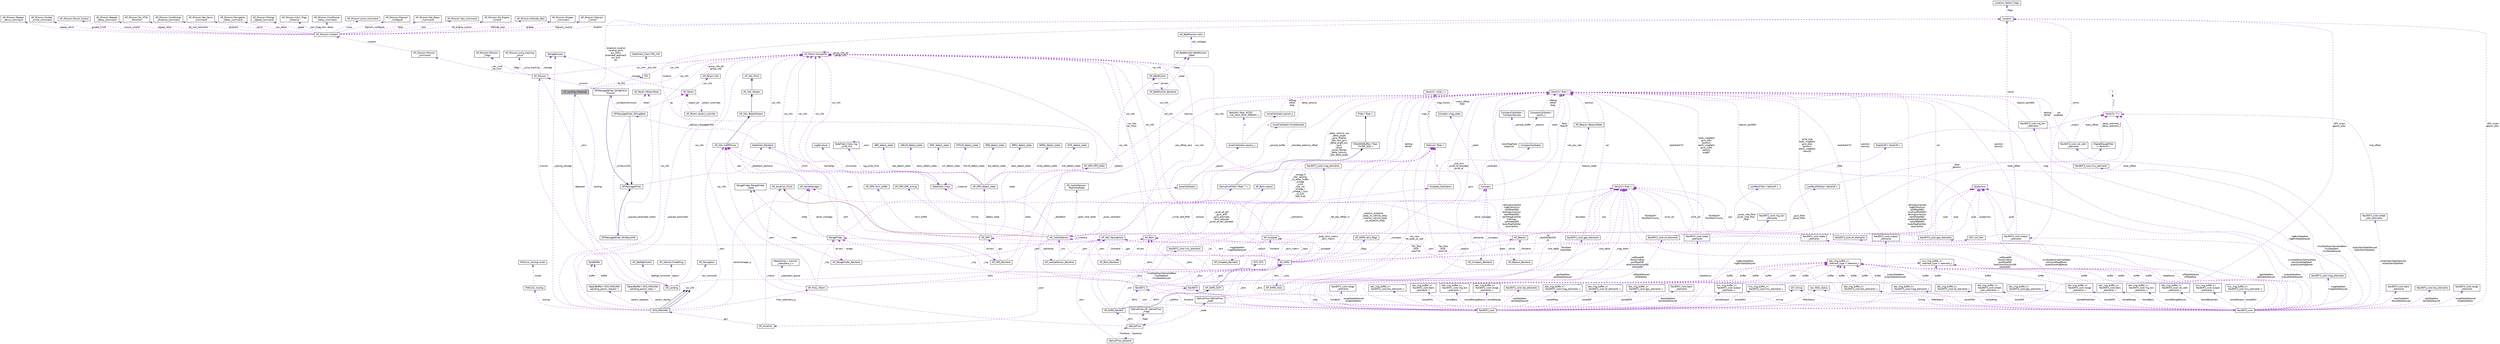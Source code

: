 digraph "AP_Landing_Deepstall"
{
 // INTERACTIVE_SVG=YES
  edge [fontname="Helvetica",fontsize="10",labelfontname="Helvetica",labelfontsize="10"];
  node [fontname="Helvetica",fontsize="10",shape=record];
  Node1 [label="AP_Landing_Deepstall",height=0.2,width=0.4,color="black", fillcolor="grey75", style="filled", fontcolor="black"];
  Node2 -> Node1 [dir="back",color="darkorchid3",fontsize="10",style="dashed",label=" ds_PID" ,fontname="Helvetica"];
  Node2 [label="PID",height=0.2,width=0.4,color="black", fillcolor="white", style="filled",URL="$classPID.html",tooltip="Object managing one PID control. "];
  Node3 -> Node2 [dir="back",color="darkorchid3",fontsize="10",style="dashed",label=" var_info" ,fontname="Helvetica"];
  Node3 [label="AP_Param::GroupInfo",height=0.2,width=0.4,color="black", fillcolor="white", style="filled",URL="$structAP__Param_1_1GroupInfo.html"];
  Node3 -> Node3 [dir="back",color="darkorchid3",fontsize="10",style="dashed",label=" group_info_ptr\ngroup_info" ,fontname="Helvetica"];
  Node4 -> Node2 [dir="back",color="darkorchid3",fontsize="10",style="dashed",label=" _pid_info" ,fontname="Helvetica"];
  Node4 [label="DataFlash_Class::PID_Info",height=0.2,width=0.4,color="black", fillcolor="white", style="filled",URL="$structDataFlash__Class_1_1PID__Info.html"];
  Node3 -> Node1 [dir="back",color="darkorchid3",fontsize="10",style="dashed",label=" var_info" ,fontname="Helvetica"];
  Node5 -> Node1 [dir="back",color="darkorchid3",fontsize="10",style="dashed",label=" breakout_location\nlanding_point\narc_entry\nextended_approach\narc_exit\narc" ,fontname="Helvetica"];
  Node5 [label="Location",height=0.2,width=0.4,color="black", fillcolor="white", style="filled",URL="$structLocation.html"];
  Node6 -> Node5 [dir="back",color="darkorchid3",fontsize="10",style="dashed",label=" flags" ,fontname="Helvetica"];
  Node6 [label="Location_Option_Flags",height=0.2,width=0.4,color="black", fillcolor="white", style="filled",URL="$structLocation__Option__Flags.html"];
  Node7 -> Node1 [dir="back",color="darkorchid3",fontsize="10",style="dashed",label=" landing" ,fontname="Helvetica"];
  Node7 [label="AP_Landing",height=0.2,width=0.4,color="black", fillcolor="white", style="filled",URL="$classAP__Landing.html",tooltip="Class managing ArduPlane landing methods. "];
  Node8 -> Node7 [dir="back",color="darkorchid3",fontsize="10",style="dashed",label=" nav_controller" ,fontname="Helvetica"];
  Node8 [label="AP_Navigation",height=0.2,width=0.4,color="black", fillcolor="white", style="filled",URL="$classAP__Navigation.html"];
  Node1 -> Node7 [dir="back",color="darkorchid3",fontsize="10",style="dashed",label=" deepstall" ,fontname="Helvetica"];
  Node3 -> Node7 [dir="back",color="darkorchid3",fontsize="10",style="dashed",label=" var_info" ,fontname="Helvetica"];
  Node9 -> Node7 [dir="back",color="darkorchid3",fontsize="10",style="dashed",label=" mission" ,fontname="Helvetica"];
  Node9 [label="AP_Mission",height=0.2,width=0.4,color="black", fillcolor="white", style="filled",URL="$classAP__Mission.html",tooltip="Object managing Mission. "];
  Node10 -> Node9 [dir="back",color="darkorchid3",fontsize="10",style="dashed",label=" _storage" ,fontname="Helvetica"];
  Node10 [label="StorageAccess",height=0.2,width=0.4,color="black", fillcolor="white", style="filled",URL="$classStorageAccess.html"];
  Node11 -> Node9 [dir="back",color="darkorchid3",fontsize="10",style="dashed",label=" _nav_cmd\n_do_cmd" ,fontname="Helvetica"];
  Node11 [label="AP_Mission::Mission\l_Command",height=0.2,width=0.4,color="black", fillcolor="white", style="filled",URL="$structAP__Mission_1_1Mission__Command.html"];
  Node12 -> Node11 [dir="back",color="darkorchid3",fontsize="10",style="dashed",label=" content" ,fontname="Helvetica"];
  Node12 [label="AP_Mission::Content",height=0.2,width=0.4,color="black", fillcolor="white", style="filled",URL="$unionAP__Mission_1_1Content.html"];
  Node13 -> Node12 [dir="back",color="darkorchid3",fontsize="10",style="dashed",label=" guided_limits" ,fontname="Helvetica"];
  Node13 [label="AP_Mission::Guided\l_Limits_Command",height=0.2,width=0.4,color="black", fillcolor="white", style="filled",URL="$structAP__Mission_1_1Guided__Limits__Command.html"];
  Node14 -> Node12 [dir="back",color="darkorchid3",fontsize="10",style="dashed",label=" mount_control" ,fontname="Helvetica"];
  Node14 [label="AP_Mission::Mount_Control",height=0.2,width=0.4,color="black", fillcolor="white", style="filled",URL="$structAP__Mission_1_1Mount__Control.html"];
  Node15 -> Node12 [dir="back",color="darkorchid3",fontsize="10",style="dashed",label=" repeat_relay" ,fontname="Helvetica"];
  Node15 [label="AP_Mission::Repeat\l_Relay_Command",height=0.2,width=0.4,color="black", fillcolor="white", style="filled",URL="$structAP__Mission_1_1Repeat__Relay__Command.html"];
  Node16 -> Node12 [dir="back",color="darkorchid3",fontsize="10",style="dashed",label=" do_vtol_transition" ,fontname="Helvetica"];
  Node16 [label="AP_Mission::Do_VTOL\l_Transition",height=0.2,width=0.4,color="black", fillcolor="white", style="filled",URL="$structAP__Mission_1_1Do__VTOL__Transition.html"];
  Node17 -> Node12 [dir="back",color="darkorchid3",fontsize="10",style="dashed",label=" distance" ,fontname="Helvetica"];
  Node17 [label="AP_Mission::Conditional\l_Distance_Command",height=0.2,width=0.4,color="black", fillcolor="white", style="filled",URL="$structAP__Mission_1_1Conditional__Distance__Command.html"];
  Node18 -> Node12 [dir="back",color="darkorchid3",fontsize="10",style="dashed",label=" servo" ,fontname="Helvetica"];
  Node18 [label="AP_Mission::Set_Servo\l_Command",height=0.2,width=0.4,color="black", fillcolor="white", style="filled",URL="$structAP__Mission_1_1Set__Servo__Command.html"];
  Node19 -> Node12 [dir="back",color="darkorchid3",fontsize="10",style="dashed",label=" nav_delay" ,fontname="Helvetica"];
  Node19 [label="AP_Mission::Navigation\l_Delay_Command",height=0.2,width=0.4,color="black", fillcolor="white", style="filled",URL="$structAP__Mission_1_1Navigation__Delay__Command.html"];
  Node20 -> Node12 [dir="back",color="darkorchid3",fontsize="10",style="dashed",label=" speed" ,fontname="Helvetica"];
  Node20 [label="AP_Mission::Change\l_Speed_Command",height=0.2,width=0.4,color="black", fillcolor="white", style="filled",URL="$structAP__Mission_1_1Change__Speed__Command.html"];
  Node21 -> Node12 [dir="back",color="darkorchid3",fontsize="10",style="dashed",label=" cam_trigg_dist" ,fontname="Helvetica"];
  Node21 [label="AP_Mission::Cam_Trigg\l_Distance",height=0.2,width=0.4,color="black", fillcolor="white", style="filled",URL="$structAP__Mission_1_1Cam__Trigg__Distance.html"];
  Node22 -> Node12 [dir="back",color="darkorchid3",fontsize="10",style="dashed",label=" delay" ,fontname="Helvetica"];
  Node22 [label="AP_Mission::Conditional\l_Delay_Command",height=0.2,width=0.4,color="black", fillcolor="white", style="filled",URL="$structAP__Mission_1_1Conditional__Delay__Command.html"];
  Node23 -> Node12 [dir="back",color="darkorchid3",fontsize="10",style="dashed",label=" jump" ,fontname="Helvetica"];
  Node23 [label="AP_Mission::Jump_Command",height=0.2,width=0.4,color="black", fillcolor="white", style="filled",URL="$structAP__Mission_1_1Jump__Command.html"];
  Node5 -> Node12 [dir="back",color="darkorchid3",fontsize="10",style="dashed",label=" location" ,fontname="Helvetica"];
  Node24 -> Node12 [dir="back",color="darkorchid3",fontsize="10",style="dashed",label=" digicam_configure" ,fontname="Helvetica"];
  Node24 [label="AP_Mission::Digicam\l_Configure",height=0.2,width=0.4,color="black", fillcolor="white", style="filled",URL="$structAP__Mission_1_1Digicam__Configure.html"];
  Node25 -> Node12 [dir="back",color="darkorchid3",fontsize="10",style="dashed",label=" relay" ,fontname="Helvetica"];
  Node25 [label="AP_Mission::Set_Relay\l_Command",height=0.2,width=0.4,color="black", fillcolor="white", style="filled",URL="$structAP__Mission_1_1Set__Relay__Command.html"];
  Node26 -> Node12 [dir="back",color="darkorchid3",fontsize="10",style="dashed",label=" yaw" ,fontname="Helvetica"];
  Node26 [label="AP_Mission::Yaw_Command",height=0.2,width=0.4,color="black", fillcolor="white", style="filled",URL="$structAP__Mission_1_1Yaw__Command.html"];
  Node27 -> Node12 [dir="back",color="darkorchid3",fontsize="10",style="dashed",label=" do_engine_control" ,fontname="Helvetica"];
  Node27 [label="AP_Mission::Do_Engine\l_Control",height=0.2,width=0.4,color="black", fillcolor="white", style="filled",URL="$structAP__Mission_1_1Do__Engine__Control.html"];
  Node28 -> Node12 [dir="back",color="darkorchid3",fontsize="10",style="dashed",label=" altitude_wait" ,fontname="Helvetica"];
  Node28 [label="AP_Mission::Altitude_Wait",height=0.2,width=0.4,color="black", fillcolor="white", style="filled",URL="$structAP__Mission_1_1Altitude__Wait.html"];
  Node29 -> Node12 [dir="back",color="darkorchid3",fontsize="10",style="dashed",label=" gripper" ,fontname="Helvetica"];
  Node29 [label="AP_Mission::Gripper\l_Command",height=0.2,width=0.4,color="black", fillcolor="white", style="filled",URL="$structAP__Mission_1_1Gripper__Command.html"];
  Node30 -> Node12 [dir="back",color="darkorchid3",fontsize="10",style="dashed",label=" digicam_control" ,fontname="Helvetica"];
  Node30 [label="AP_Mission::Digicam\l_Control",height=0.2,width=0.4,color="black", fillcolor="white", style="filled",URL="$structAP__Mission_1_1Digicam__Control.html"];
  Node31 -> Node12 [dir="back",color="darkorchid3",fontsize="10",style="dashed",label=" repeat_servo" ,fontname="Helvetica"];
  Node31 [label="AP_Mission::Repeat\l_Servo_Command",height=0.2,width=0.4,color="black", fillcolor="white", style="filled",URL="$structAP__Mission_1_1Repeat__Servo__Command.html"];
  Node3 -> Node9 [dir="back",color="darkorchid3",fontsize="10",style="dashed",label=" var_info" ,fontname="Helvetica"];
  Node32 -> Node9 [dir="back",color="darkorchid3",fontsize="10",style="dashed",label=" _flags" ,fontname="Helvetica"];
  Node32 [label="AP_Mission::Mission\l_Flags",height=0.2,width=0.4,color="black", fillcolor="white", style="filled",URL="$structAP__Mission_1_1Mission__Flags.html"];
  Node33 -> Node9 [dir="back",color="darkorchid3",fontsize="10",style="dashed",label=" _ahrs" ,fontname="Helvetica"];
  Node33 [label="AP_AHRS",height=0.2,width=0.4,color="black", fillcolor="white", style="filled",URL="$classAP__AHRS.html"];
  Node34 -> Node33 [dir="back",color="darkorchid3",fontsize="10",style="dashed",label=" _rotation_autopilot\l_body_to_vehicle_body\n_rotation_vehicle_body\l_to_autopilot_body" ,fontname="Helvetica"];
  Node34 [label="Matrix3\< float \>",height=0.2,width=0.4,color="black", fillcolor="white", style="filled",URL="$classMatrix3.html"];
  Node35 -> Node34 [dir="back",color="darkorchid3",fontsize="10",style="dashed",label=" a\nb\nc" ,fontname="Helvetica"];
  Node35 [label="Vector3\< float \>",height=0.2,width=0.4,color="black", fillcolor="white", style="filled",URL="$classVector3.html"];
  Node36 -> Node33 [dir="back",color="darkorchid3",fontsize="10",style="dashed",label=" _flags" ,fontname="Helvetica"];
  Node36 [label="AP_AHRS::ahrs_flags",height=0.2,width=0.4,color="black", fillcolor="white", style="filled",URL="$structAP__AHRS_1_1ahrs__flags.html"];
  Node37 -> Node33 [dir="back",color="darkorchid3",fontsize="10",style="dashed",label=" _baro" ,fontname="Helvetica"];
  Node37 [label="AP_Baro",height=0.2,width=0.4,color="black", fillcolor="white", style="filled",URL="$classAP__Baro.html"];
  Node38 -> Node37 [dir="back",color="darkorchid3",fontsize="10",style="dashed",label=" sensors" ,fontname="Helvetica"];
  Node38 [label="AP_Baro::sensor",height=0.2,width=0.4,color="black", fillcolor="white", style="filled",URL="$structAP__Baro_1_1sensor.html"];
  Node39 -> Node37 [dir="back",color="darkorchid3",fontsize="10",style="dashed",label=" _climb_rate_filter" ,fontname="Helvetica"];
  Node39 [label="DerivativeFilter\< float, 7 \>",height=0.2,width=0.4,color="black", fillcolor="white", style="filled",URL="$classDerivativeFilter.html"];
  Node40 -> Node39 [dir="back",color="midnightblue",fontsize="10",style="solid",fontname="Helvetica"];
  Node40 [label="FilterWithBuffer\< float,\l FILTER_SIZE \>",height=0.2,width=0.4,color="black", fillcolor="white", style="filled",URL="$classFilterWithBuffer.html"];
  Node41 -> Node40 [dir="back",color="midnightblue",fontsize="10",style="solid",fontname="Helvetica"];
  Node41 [label="Filter\< float \>",height=0.2,width=0.4,color="black", fillcolor="white", style="filled",URL="$classFilter.html"];
  Node3 -> Node37 [dir="back",color="darkorchid3",fontsize="10",style="dashed",label=" var_info" ,fontname="Helvetica"];
  Node42 -> Node37 [dir="back",color="darkorchid3",fontsize="10",style="dashed",label=" drivers" ,fontname="Helvetica"];
  Node42 [label="AP_Baro_Backend",height=0.2,width=0.4,color="black", fillcolor="white", style="filled",URL="$classAP__Baro__Backend.html"];
  Node37 -> Node42 [dir="back",color="darkorchid3",fontsize="10",style="dashed",label=" _frontend" ,fontname="Helvetica"];
  Node43 -> Node42 [dir="back",color="darkorchid3",fontsize="10",style="dashed",label=" _sem" ,fontname="Helvetica"];
  Node43 [label="AP_HAL::Semaphore",height=0.2,width=0.4,color="black", fillcolor="white", style="filled",URL="$classAP__HAL_1_1Semaphore.html"];
  Node44 -> Node33 [dir="back",color="darkorchid3",fontsize="10",style="dashed",label=" _optflow" ,fontname="Helvetica"];
  Node44 [label="OpticalFlow",height=0.2,width=0.4,color="black", fillcolor="white", style="filled",URL="$classOpticalFlow.html"];
  Node45 -> Node44 [dir="back",color="darkorchid3",fontsize="10",style="dashed",label=" _ahrs" ,fontname="Helvetica"];
  Node45 [label="AP_AHRS_NavEKF",height=0.2,width=0.4,color="black", fillcolor="white", style="filled",URL="$classAP__AHRS__NavEKF.html"];
  Node46 -> Node45 [dir="back",color="midnightblue",fontsize="10",style="solid",fontname="Helvetica"];
  Node46 [label="AP_AHRS_DCM",height=0.2,width=0.4,color="black", fillcolor="white", style="filled",URL="$classAP__AHRS__DCM.html"];
  Node33 -> Node46 [dir="back",color="midnightblue",fontsize="10",style="solid",fontname="Helvetica"];
  Node34 -> Node46 [dir="back",color="darkorchid3",fontsize="10",style="dashed",label=" _body_dcm_matrix\n_dcm_matrix" ,fontname="Helvetica"];
  Node35 -> Node46 [dir="back",color="darkorchid3",fontsize="10",style="dashed",label=" _omega_P\n_last_velocity\n_ra_delay_buffer\n_omega\n_wind\n_last_vel\n_omega_I\n_omega_I_sum\n_ra_sum\n_last_fuse\n..." ,fontname="Helvetica"];
  Node47 -> Node46 [dir="back",color="darkorchid3",fontsize="10",style="dashed",label=" _mag_earth" ,fontname="Helvetica"];
  Node47 [label="Vector2\< float \>",height=0.2,width=0.4,color="black", fillcolor="white", style="filled",URL="$structVector2.html"];
  Node34 -> Node45 [dir="back",color="darkorchid3",fontsize="10",style="dashed",label=" _dcm_matrix" ,fontname="Helvetica"];
  Node48 -> Node45 [dir="back",color="darkorchid3",fontsize="10",style="dashed",label=" EKF2" ,fontname="Helvetica"];
  Node48 [label="NavEKF2",height=0.2,width=0.4,color="black", fillcolor="white", style="filled",URL="$classNavEKF2.html"];
  Node37 -> Node48 [dir="back",color="darkorchid3",fontsize="10",style="dashed",label=" _baro" ,fontname="Helvetica"];
  Node3 -> Node48 [dir="back",color="darkorchid3",fontsize="10",style="dashed",label=" var_info" ,fontname="Helvetica"];
  Node47 -> Node48 [dir="back",color="darkorchid3",fontsize="10",style="dashed",label=" core_delta" ,fontname="Helvetica"];
  Node49 -> Node48 [dir="back",color="darkorchid3",fontsize="10",style="dashed",label=" _rng" ,fontname="Helvetica"];
  Node49 [label="RangeFinder",height=0.2,width=0.4,color="black", fillcolor="white", style="filled",URL="$classRangeFinder.html"];
  Node50 -> Node49 [dir="back",color="darkorchid3",fontsize="10",style="dashed",label=" serial_manager" ,fontname="Helvetica"];
  Node50 [label="AP_SerialManager",height=0.2,width=0.4,color="black", fillcolor="white", style="filled",URL="$classAP__SerialManager.html"];
  Node51 -> Node50 [dir="back",color="darkorchid3",fontsize="10",style="dashed",label=" uart" ,fontname="Helvetica"];
  Node51 [label="AP_HAL::UARTDriver",height=0.2,width=0.4,color="black", fillcolor="white", style="filled",URL="$classAP__HAL_1_1UARTDriver.html"];
  Node52 -> Node51 [dir="back",color="midnightblue",fontsize="10",style="solid",fontname="Helvetica"];
  Node52 [label="AP_HAL::BetterStream",height=0.2,width=0.4,color="black", fillcolor="white", style="filled",URL="$classAP__HAL_1_1BetterStream.html"];
  Node53 -> Node52 [dir="back",color="midnightblue",fontsize="10",style="solid",fontname="Helvetica"];
  Node53 [label="AP_HAL::Stream",height=0.2,width=0.4,color="black", fillcolor="white", style="filled",URL="$classAP__HAL_1_1Stream.html"];
  Node54 -> Node53 [dir="back",color="midnightblue",fontsize="10",style="solid",fontname="Helvetica"];
  Node54 [label="AP_HAL::Print",height=0.2,width=0.4,color="black", fillcolor="white", style="filled",URL="$classAP__HAL_1_1Print.html"];
  Node3 -> Node50 [dir="back",color="darkorchid3",fontsize="10",style="dashed",label=" var_info" ,fontname="Helvetica"];
  Node55 -> Node49 [dir="back",color="darkorchid3",fontsize="10",style="dashed",label=" state" ,fontname="Helvetica"];
  Node55 [label="RangeFinder::RangeFinder\l_State",height=0.2,width=0.4,color="black", fillcolor="white", style="filled",URL="$structRangeFinder_1_1RangeFinder__State.html"];
  Node3 -> Node49 [dir="back",color="darkorchid3",fontsize="10",style="dashed",label=" var_info" ,fontname="Helvetica"];
  Node35 -> Node49 [dir="back",color="darkorchid3",fontsize="10",style="dashed",label=" pos_offset_zero" ,fontname="Helvetica"];
  Node56 -> Node49 [dir="back",color="darkorchid3",fontsize="10",style="dashed",label=" drivers" ,fontname="Helvetica"];
  Node56 [label="AP_RangeFinder_Backend",height=0.2,width=0.4,color="black", fillcolor="white", style="filled",URL="$classAP__RangeFinder__Backend.html"];
  Node55 -> Node56 [dir="back",color="darkorchid3",fontsize="10",style="dashed",label=" state" ,fontname="Helvetica"];
  Node43 -> Node56 [dir="back",color="darkorchid3",fontsize="10",style="dashed",label=" _sem" ,fontname="Helvetica"];
  Node49 -> Node56 [dir="back",color="darkorchid3",fontsize="10",style="dashed",label=" ranger" ,fontname="Helvetica"];
  Node33 -> Node48 [dir="back",color="darkorchid3",fontsize="10",style="dashed",label=" _ahrs" ,fontname="Helvetica"];
  Node57 -> Node48 [dir="back",color="darkorchid3",fontsize="10",style="dashed",label=" core" ,fontname="Helvetica"];
  Node57 [label="NavEKF2_core",height=0.2,width=0.4,color="black", fillcolor="white", style="filled",URL="$classNavEKF2__core.html"];
  Node58 -> Node57 [dir="back",color="darkorchid3",fontsize="10",style="dashed",label=" magDataNew\nmagDataDelayed" ,fontname="Helvetica"];
  Node58 [label="NavEKF2_core::mag_elements",height=0.2,width=0.4,color="black", fillcolor="white", style="filled",URL="$structNavEKF2__core_1_1mag__elements.html"];
  Node35 -> Node58 [dir="back",color="darkorchid3",fontsize="10",style="dashed",label=" mag" ,fontname="Helvetica"];
  Node34 -> Node57 [dir="back",color="darkorchid3",fontsize="10",style="dashed",label=" Tbn_flow\nDCM\nprevTnb" ,fontname="Helvetica"];
  Node48 -> Node57 [dir="back",color="darkorchid3",fontsize="10",style="dashed",label=" frontend" ,fontname="Helvetica"];
  Node59 -> Node57 [dir="back",color="darkorchid3",fontsize="10",style="dashed",label=" baroDataNew\nbaroDataDelayed" ,fontname="Helvetica"];
  Node59 [label="NavEKF2_core::baro\l_elements",height=0.2,width=0.4,color="black", fillcolor="white", style="filled",URL="$structNavEKF2__core_1_1baro__elements.html"];
  Node60 -> Node57 [dir="back",color="darkorchid3",fontsize="10",style="dashed",label=" storedIMU" ,fontname="Helvetica"];
  Node60 [label="imu_ring_buffer_t\<\l NavEKF2_core::imu_elements \>",height=0.2,width=0.4,color="black", fillcolor="white", style="filled",URL="$classimu__ring__buffer__t.html"];
  Node61 -> Node60 [dir="back",color="darkorchid3",fontsize="10",style="dashed",label=" buffer" ,fontname="Helvetica"];
  Node61 [label="imu_ring_buffer_t\<\l element_type \>::element_t",height=0.2,width=0.4,color="black", fillcolor="white", style="filled",URL="$structimu__ring__buffer__t_1_1element__t.html"];
  Node62 -> Node57 [dir="back",color="darkorchid3",fontsize="10",style="dashed",label=" rngBcnDataNew\nrngBcnDataDelayed" ,fontname="Helvetica"];
  Node62 [label="NavEKF2_core::rng_bcn\l_elements",height=0.2,width=0.4,color="black", fillcolor="white", style="filled",URL="$structNavEKF2__core_1_1rng__bcn__elements.html"];
  Node35 -> Node62 [dir="back",color="darkorchid3",fontsize="10",style="dashed",label=" beacon_posNED" ,fontname="Helvetica"];
  Node63 -> Node57 [dir="back",color="darkorchid3",fontsize="10",style="dashed",label=" ofDataDelayed\nofDataNew" ,fontname="Helvetica"];
  Node63 [label="NavEKF2_core::of_elements",height=0.2,width=0.4,color="black", fillcolor="white", style="filled",URL="$structNavEKF2__core_1_1of__elements.html"];
  Node35 -> Node63 [dir="back",color="darkorchid3",fontsize="10",style="dashed",label=" bodyRadXYZ" ,fontname="Helvetica"];
  Node64 -> Node63 [dir="back",color="darkorchid3",fontsize="10",style="dashed",label=" body_offset" ,fontname="Helvetica"];
  Node64 [label="Vector3\< T \>",height=0.2,width=0.4,color="black", fillcolor="white", style="filled",URL="$classVector3.html"];
  Node65 -> Node64 [dir="back",color="darkorchid3",fontsize="10",style="dashed",label=" x\ny\nz" ,fontname="Helvetica"];
  Node65 [label="T",height=0.2,width=0.4,color="grey75", fillcolor="white", style="filled"];
  Node47 -> Node63 [dir="back",color="darkorchid3",fontsize="10",style="dashed",label=" flowRadXY\nflowRadXYcomp" ,fontname="Helvetica"];
  Node66 -> Node57 [dir="back",color="darkorchid3",fontsize="10",style="dashed",label=" storedGPS" ,fontname="Helvetica"];
  Node66 [label="obs_ring_buffer_t\<\l NavEKF2_core::gps_elements \>",height=0.2,width=0.4,color="black", fillcolor="white", style="filled",URL="$classobs__ring__buffer__t.html"];
  Node67 -> Node66 [dir="back",color="darkorchid3",fontsize="10",style="dashed",label=" buffer" ,fontname="Helvetica"];
  Node67 [label="obs_ring_buffer_t\<\l element_type \>::element_t",height=0.2,width=0.4,color="black", fillcolor="white", style="filled",URL="$structobs__ring__buffer__t_1_1element__t.html"];
  Node68 -> Node57 [dir="back",color="darkorchid3",fontsize="10",style="dashed",label=" timing" ,fontname="Helvetica"];
  Node68 [label="ekf_timing",height=0.2,width=0.4,color="black", fillcolor="white", style="filled",URL="$structekf__timing.html"];
  Node69 -> Node57 [dir="back",color="darkorchid3",fontsize="10",style="dashed",label=" tasDataNew\ntasDataDelayed" ,fontname="Helvetica"];
  Node69 [label="NavEKF2_core::tas_elements",height=0.2,width=0.4,color="black", fillcolor="white", style="filled",URL="$structNavEKF2__core_1_1tas__elements.html"];
  Node70 -> Node57 [dir="back",color="darkorchid3",fontsize="10",style="dashed",label=" imuQuatDownSampleNew\nprevQuatMagReset\nquatAtLastMagReset" ,fontname="Helvetica"];
  Node70 [label="Quaternion",height=0.2,width=0.4,color="black", fillcolor="white", style="filled",URL="$classQuaternion.html"];
  Node71 -> Node57 [dir="back",color="darkorchid3",fontsize="10",style="dashed",label=" stateStruct" ,fontname="Helvetica"];
  Node71 [label="NavEKF2_core::state\l_elements",height=0.2,width=0.4,color="black", fillcolor="white", style="filled",URL="$structNavEKF2__core_1_1state__elements.html"];
  Node70 -> Node71 [dir="back",color="darkorchid3",fontsize="10",style="dashed",label=" quat" ,fontname="Helvetica"];
  Node35 -> Node71 [dir="back",color="darkorchid3",fontsize="10",style="dashed",label=" body_magfield\ngyro_bias\nposition\nearth_magfield\ngyro_scale\nvelocity\nangErr" ,fontname="Helvetica"];
  Node47 -> Node71 [dir="back",color="darkorchid3",fontsize="10",style="dashed",label=" wind_vel" ,fontname="Helvetica"];
  Node72 -> Node57 [dir="back",color="darkorchid3",fontsize="10",style="dashed",label=" storedOF" ,fontname="Helvetica"];
  Node72 [label="obs_ring_buffer_t\<\l NavEKF2_core::of_elements \>",height=0.2,width=0.4,color="black", fillcolor="white", style="filled",URL="$classobs__ring__buffer__t.html"];
  Node67 -> Node72 [dir="back",color="darkorchid3",fontsize="10",style="dashed",label=" buffer" ,fontname="Helvetica"];
  Node73 -> Node57 [dir="back",color="darkorchid3",fontsize="10",style="dashed",label=" imuDataDownSampledNew\nimuDataNew\nimuDataDelayed" ,fontname="Helvetica"];
  Node73 [label="NavEKF2_core::imu_elements",height=0.2,width=0.4,color="black", fillcolor="white", style="filled",URL="$structNavEKF2__core_1_1imu__elements.html"];
  Node35 -> Node73 [dir="back",color="darkorchid3",fontsize="10",style="dashed",label=" delAng\ndelVel" ,fontname="Helvetica"];
  Node35 -> Node57 [dir="back",color="darkorchid3",fontsize="10",style="dashed",label=" delAngCorrected\nrngBcnPosSum\nvelOffsetNED\ndelAngCorrection\nearthRateNED\nearthMagFieldVar\ntiltErrVec\nvelDotNEDfilt\nbodyMagFieldVar\nreceiverPos\n..." ,fontname="Helvetica"];
  Node74 -> Node57 [dir="back",color="darkorchid3",fontsize="10",style="dashed",label=" filterStatus" ,fontname="Helvetica"];
  Node74 [label="nav_filter_status",height=0.2,width=0.4,color="black", fillcolor="white", style="filled",URL="$unionnav__filter__status.html"];
  Node75 -> Node57 [dir="back",color="darkorchid3",fontsize="10",style="dashed",label=" outputDataNew\noutputDataDelayed" ,fontname="Helvetica"];
  Node75 [label="NavEKF2_core::output\l_elements",height=0.2,width=0.4,color="black", fillcolor="white", style="filled",URL="$structNavEKF2__core_1_1output__elements.html"];
  Node70 -> Node75 [dir="back",color="darkorchid3",fontsize="10",style="dashed",label=" quat" ,fontname="Helvetica"];
  Node35 -> Node75 [dir="back",color="darkorchid3",fontsize="10",style="dashed",label=" position\nvelocity" ,fontname="Helvetica"];
  Node76 -> Node57 [dir="back",color="darkorchid3",fontsize="10",style="dashed",label=" gpsDataNew\ngpsDataDelayed" ,fontname="Helvetica"];
  Node76 [label="NavEKF2_core::gps_elements",height=0.2,width=0.4,color="black", fillcolor="white", style="filled",URL="$structNavEKF2__core_1_1gps__elements.html"];
  Node35 -> Node76 [dir="back",color="darkorchid3",fontsize="10",style="dashed",label=" vel" ,fontname="Helvetica"];
  Node47 -> Node76 [dir="back",color="darkorchid3",fontsize="10",style="dashed",label=" pos" ,fontname="Helvetica"];
  Node47 -> Node57 [dir="back",color="darkorchid3",fontsize="10",style="dashed",label=" velResetNE\nflowGyroBias\nposResetNE\nlastKnownPositionNE\nheldVelNE" ,fontname="Helvetica"];
  Node77 -> Node57 [dir="back",color="darkorchid3",fontsize="10",style="dashed",label=" storedBaro" ,fontname="Helvetica"];
  Node77 [label="obs_ring_buffer_t\<\l NavEKF2_core::baro\l_elements \>",height=0.2,width=0.4,color="black", fillcolor="white", style="filled",URL="$classobs__ring__buffer__t.html"];
  Node67 -> Node77 [dir="back",color="darkorchid3",fontsize="10",style="dashed",label=" buffer" ,fontname="Helvetica"];
  Node78 -> Node57 [dir="back",color="darkorchid3",fontsize="10",style="dashed",label=" storedRangeBeacon" ,fontname="Helvetica"];
  Node78 [label="obs_ring_buffer_t\<\l NavEKF2_core::rng_bcn\l_elements \>",height=0.2,width=0.4,color="black", fillcolor="white", style="filled",URL="$classobs__ring__buffer__t.html"];
  Node67 -> Node78 [dir="back",color="darkorchid3",fontsize="10",style="dashed",label=" buffer" ,fontname="Helvetica"];
  Node79 -> Node57 [dir="back",color="darkorchid3",fontsize="10",style="dashed",label=" storedRange" ,fontname="Helvetica"];
  Node79 [label="obs_ring_buffer_t\<\l NavEKF2_core::range\l_elements \>",height=0.2,width=0.4,color="black", fillcolor="white", style="filled",URL="$classobs__ring__buffer__t.html"];
  Node67 -> Node79 [dir="back",color="darkorchid3",fontsize="10",style="dashed",label=" buffer" ,fontname="Helvetica"];
  Node80 -> Node57 [dir="back",color="darkorchid3",fontsize="10",style="dashed",label=" storedTAS" ,fontname="Helvetica"];
  Node80 [label="obs_ring_buffer_t\<\l NavEKF2_core::tas_elements \>",height=0.2,width=0.4,color="black", fillcolor="white", style="filled",URL="$classobs__ring__buffer__t.html"];
  Node67 -> Node80 [dir="back",color="darkorchid3",fontsize="10",style="dashed",label=" buffer" ,fontname="Helvetica"];
  Node33 -> Node57 [dir="back",color="darkorchid3",fontsize="10",style="dashed",label=" _ahrs" ,fontname="Helvetica"];
  Node81 -> Node57 [dir="back",color="darkorchid3",fontsize="10",style="dashed",label=" storedMag" ,fontname="Helvetica"];
  Node81 [label="obs_ring_buffer_t\<\l NavEKF2_core::mag_elements \>",height=0.2,width=0.4,color="black", fillcolor="white", style="filled",URL="$classobs__ring__buffer__t.html"];
  Node67 -> Node81 [dir="back",color="darkorchid3",fontsize="10",style="dashed",label=" buffer" ,fontname="Helvetica"];
  Node82 -> Node57 [dir="back",color="darkorchid3",fontsize="10",style="dashed",label=" rangeDataDelayed\nrangeDataNew" ,fontname="Helvetica"];
  Node82 [label="NavEKF2_core::range\l_elements",height=0.2,width=0.4,color="black", fillcolor="white", style="filled",URL="$structNavEKF2__core_1_1range__elements.html"];
  Node5 -> Node57 [dir="back",color="darkorchid3",fontsize="10",style="dashed",label=" EKF_origin\ngpsloc_prev" ,fontname="Helvetica"];
  Node83 -> Node57 [dir="back",color="darkorchid3",fontsize="10",style="dashed",label=" storedOutput" ,fontname="Helvetica"];
  Node83 [label="imu_ring_buffer_t\<\l NavEKF2_core::output\l_elements \>",height=0.2,width=0.4,color="black", fillcolor="white", style="filled",URL="$classimu__ring__buffer__t.html"];
  Node61 -> Node83 [dir="back",color="darkorchid3",fontsize="10",style="dashed",label=" buffer" ,fontname="Helvetica"];
  Node84 -> Node45 [dir="back",color="darkorchid3",fontsize="10",style="dashed",label=" EKF3" ,fontname="Helvetica"];
  Node84 [label="NavEKF3",height=0.2,width=0.4,color="black", fillcolor="white", style="filled",URL="$classNavEKF3.html"];
  Node85 -> Node84 [dir="back",color="darkorchid3",fontsize="10",style="dashed",label=" core" ,fontname="Helvetica"];
  Node85 [label="NavEKF3_core",height=0.2,width=0.4,color="black", fillcolor="white", style="filled",URL="$classNavEKF3__core.html"];
  Node86 -> Node85 [dir="back",color="darkorchid3",fontsize="10",style="dashed",label=" storedMag" ,fontname="Helvetica"];
  Node86 [label="obs_ring_buffer_t\<\l NavEKF3_core::mag_elements \>",height=0.2,width=0.4,color="black", fillcolor="white", style="filled",URL="$classobs__ring__buffer__t.html"];
  Node67 -> Node86 [dir="back",color="darkorchid3",fontsize="10",style="dashed",label=" buffer" ,fontname="Helvetica"];
  Node87 -> Node85 [dir="back",color="darkorchid3",fontsize="10",style="dashed",label=" outputDataNew\noutputDataDelayed" ,fontname="Helvetica"];
  Node87 [label="NavEKF3_core::output\l_elements",height=0.2,width=0.4,color="black", fillcolor="white", style="filled",URL="$structNavEKF3__core_1_1output__elements.html"];
  Node70 -> Node87 [dir="back",color="darkorchid3",fontsize="10",style="dashed",label=" quat" ,fontname="Helvetica"];
  Node35 -> Node87 [dir="back",color="darkorchid3",fontsize="10",style="dashed",label=" position\nvelocity" ,fontname="Helvetica"];
  Node88 -> Node85 [dir="back",color="darkorchid3",fontsize="10",style="dashed",label=" gpsDataNew\ngpsDataDelayed" ,fontname="Helvetica"];
  Node88 [label="NavEKF3_core::gps_elements",height=0.2,width=0.4,color="black", fillcolor="white", style="filled",URL="$structNavEKF3__core_1_1gps__elements.html"];
  Node35 -> Node88 [dir="back",color="darkorchid3",fontsize="10",style="dashed",label=" vel" ,fontname="Helvetica"];
  Node47 -> Node88 [dir="back",color="darkorchid3",fontsize="10",style="dashed",label=" pos" ,fontname="Helvetica"];
  Node34 -> Node85 [dir="back",color="darkorchid3",fontsize="10",style="dashed",label=" Tbn_flow\nDCM\nprevTnb" ,fontname="Helvetica"];
  Node84 -> Node85 [dir="back",color="darkorchid3",fontsize="10",style="dashed",label=" frontend" ,fontname="Helvetica"];
  Node89 -> Node85 [dir="back",color="darkorchid3",fontsize="10",style="dashed",label=" storedOF" ,fontname="Helvetica"];
  Node89 [label="obs_ring_buffer_t\<\l NavEKF3_core::of_elements \>",height=0.2,width=0.4,color="black", fillcolor="white", style="filled",URL="$classobs__ring__buffer__t.html"];
  Node67 -> Node89 [dir="back",color="darkorchid3",fontsize="10",style="dashed",label=" buffer" ,fontname="Helvetica"];
  Node68 -> Node85 [dir="back",color="darkorchid3",fontsize="10",style="dashed",label=" timing" ,fontname="Helvetica"];
  Node90 -> Node85 [dir="back",color="darkorchid3",fontsize="10",style="dashed",label=" wheelOdmDataDelayed\nwheelOdmDataNew" ,fontname="Helvetica"];
  Node90 [label="NavEKF3_core::wheel\l_odm_elements",height=0.2,width=0.4,color="black", fillcolor="white", style="filled",URL="$structNavEKF3__core_1_1wheel__odm__elements.html"];
  Node64 -> Node90 [dir="back",color="darkorchid3",fontsize="10",style="dashed",label=" hub_offset" ,fontname="Helvetica"];
  Node91 -> Node85 [dir="back",color="darkorchid3",fontsize="10",style="dashed",label=" bodyOdmDataDelayed\nbodyOdmDataNew" ,fontname="Helvetica"];
  Node91 [label="NavEKF3_core::vel_odm\l_elements",height=0.2,width=0.4,color="black", fillcolor="white", style="filled",URL="$structNavEKF3__core_1_1vel__odm__elements.html"];
  Node35 -> Node91 [dir="back",color="darkorchid3",fontsize="10",style="dashed",label=" vel\nangRate" ,fontname="Helvetica"];
  Node64 -> Node91 [dir="back",color="darkorchid3",fontsize="10",style="dashed",label=" body_offset" ,fontname="Helvetica"];
  Node70 -> Node85 [dir="back",color="darkorchid3",fontsize="10",style="dashed",label=" imuQuatDownSampleNew\nprevQuatMagReset\nquatAtLastMagReset" ,fontname="Helvetica"];
  Node92 -> Node85 [dir="back",color="darkorchid3",fontsize="10",style="dashed",label=" storedWheelOdm" ,fontname="Helvetica"];
  Node92 [label="obs_ring_buffer_t\<\l NavEKF3_core::wheel\l_odm_elements \>",height=0.2,width=0.4,color="black", fillcolor="white", style="filled",URL="$classobs__ring__buffer__t.html"];
  Node67 -> Node92 [dir="back",color="darkorchid3",fontsize="10",style="dashed",label=" buffer" ,fontname="Helvetica"];
  Node35 -> Node85 [dir="back",color="darkorchid3",fontsize="10",style="dashed",label=" delAngCorrected\nrngBcnPosSum\nvelOffsetNED\nbcnPosOffsetNED\ndelAngCorrection\nearthRateNED\nearthMagFieldVar\nvelDotNEDfilt\nbodyMagFieldVar\nreceiverPos\n..." ,fontname="Helvetica"];
  Node74 -> Node85 [dir="back",color="darkorchid3",fontsize="10",style="dashed",label=" filterStatus" ,fontname="Helvetica"];
  Node93 -> Node85 [dir="back",color="darkorchid3",fontsize="10",style="dashed",label=" magDataNew\nmagDataDelayed" ,fontname="Helvetica"];
  Node93 [label="NavEKF3_core::mag_elements",height=0.2,width=0.4,color="black", fillcolor="white", style="filled",URL="$structNavEKF3__core_1_1mag__elements.html"];
  Node35 -> Node93 [dir="back",color="darkorchid3",fontsize="10",style="dashed",label=" mag" ,fontname="Helvetica"];
  Node47 -> Node85 [dir="back",color="darkorchid3",fontsize="10",style="dashed",label=" velResetNE\nflowGyroBias\nposResetNE\nlastKnownPositionNE\nheldVelNE" ,fontname="Helvetica"];
  Node94 -> Node85 [dir="back",color="darkorchid3",fontsize="10",style="dashed",label=" storedGPS" ,fontname="Helvetica"];
  Node94 [label="obs_ring_buffer_t\<\l NavEKF3_core::gps_elements \>",height=0.2,width=0.4,color="black", fillcolor="white", style="filled",URL="$classobs__ring__buffer__t.html"];
  Node67 -> Node94 [dir="back",color="darkorchid3",fontsize="10",style="dashed",label=" buffer" ,fontname="Helvetica"];
  Node95 -> Node85 [dir="back",color="darkorchid3",fontsize="10",style="dashed",label=" stateStruct" ,fontname="Helvetica"];
  Node95 [label="NavEKF3_core::state\l_elements",height=0.2,width=0.4,color="black", fillcolor="white", style="filled",URL="$structNavEKF3__core_1_1state__elements.html"];
  Node70 -> Node95 [dir="back",color="darkorchid3",fontsize="10",style="dashed",label=" quat" ,fontname="Helvetica"];
  Node35 -> Node95 [dir="back",color="darkorchid3",fontsize="10",style="dashed",label=" accel_bias\nbody_magfield\ngyro_bias\nposition\nearth_magfield\nvelocity" ,fontname="Helvetica"];
  Node47 -> Node95 [dir="back",color="darkorchid3",fontsize="10",style="dashed",label=" wind_vel" ,fontname="Helvetica"];
  Node96 -> Node85 [dir="back",color="darkorchid3",fontsize="10",style="dashed",label=" storedRange" ,fontname="Helvetica"];
  Node96 [label="obs_ring_buffer_t\<\l NavEKF3_core::range\l_elements \>",height=0.2,width=0.4,color="black", fillcolor="white", style="filled",URL="$classobs__ring__buffer__t.html"];
  Node67 -> Node96 [dir="back",color="darkorchid3",fontsize="10",style="dashed",label=" buffer" ,fontname="Helvetica"];
  Node97 -> Node85 [dir="back",color="darkorchid3",fontsize="10",style="dashed",label=" rngBcnDataNew\nrngBcnDataDelayed" ,fontname="Helvetica"];
  Node97 [label="NavEKF3_core::rng_bcn\l_elements",height=0.2,width=0.4,color="black", fillcolor="white", style="filled",URL="$structNavEKF3__core_1_1rng__bcn__elements.html"];
  Node35 -> Node97 [dir="back",color="darkorchid3",fontsize="10",style="dashed",label=" beacon_posNED" ,fontname="Helvetica"];
  Node98 -> Node85 [dir="back",color="darkorchid3",fontsize="10",style="dashed",label=" baroDataNew\nbaroDataDelayed" ,fontname="Helvetica"];
  Node98 [label="NavEKF3_core::baro\l_elements",height=0.2,width=0.4,color="black", fillcolor="white", style="filled",URL="$structNavEKF3__core_1_1baro__elements.html"];
  Node33 -> Node85 [dir="back",color="darkorchid3",fontsize="10",style="dashed",label=" _ahrs" ,fontname="Helvetica"];
  Node99 -> Node85 [dir="back",color="darkorchid3",fontsize="10",style="dashed",label=" storedBaro" ,fontname="Helvetica"];
  Node99 [label="obs_ring_buffer_t\<\l NavEKF3_core::baro\l_elements \>",height=0.2,width=0.4,color="black", fillcolor="white", style="filled",URL="$classobs__ring__buffer__t.html"];
  Node67 -> Node99 [dir="back",color="darkorchid3",fontsize="10",style="dashed",label=" buffer" ,fontname="Helvetica"];
  Node5 -> Node85 [dir="back",color="darkorchid3",fontsize="10",style="dashed",label=" EKF_origin\ngpsloc_prev" ,fontname="Helvetica"];
  Node100 -> Node85 [dir="back",color="darkorchid3",fontsize="10",style="dashed",label=" tasDataNew\ntasDataDelayed" ,fontname="Helvetica"];
  Node100 [label="NavEKF3_core::tas_elements",height=0.2,width=0.4,color="black", fillcolor="white", style="filled",URL="$structNavEKF3__core_1_1tas__elements.html"];
  Node101 -> Node85 [dir="back",color="darkorchid3",fontsize="10",style="dashed",label=" storedIMU" ,fontname="Helvetica"];
  Node101 [label="imu_ring_buffer_t\<\l NavEKF3_core::imu_elements \>",height=0.2,width=0.4,color="black", fillcolor="white", style="filled",URL="$classimu__ring__buffer__t.html"];
  Node61 -> Node101 [dir="back",color="darkorchid3",fontsize="10",style="dashed",label=" buffer" ,fontname="Helvetica"];
  Node102 -> Node85 [dir="back",color="darkorchid3",fontsize="10",style="dashed",label=" storedRangeBeacon" ,fontname="Helvetica"];
  Node102 [label="obs_ring_buffer_t\<\l NavEKF3_core::rng_bcn\l_elements \>",height=0.2,width=0.4,color="black", fillcolor="white", style="filled",URL="$classobs__ring__buffer__t.html"];
  Node67 -> Node102 [dir="back",color="darkorchid3",fontsize="10",style="dashed",label=" buffer" ,fontname="Helvetica"];
  Node103 -> Node85 [dir="back",color="darkorchid3",fontsize="10",style="dashed",label=" storedBodyOdm" ,fontname="Helvetica"];
  Node103 [label="obs_ring_buffer_t\<\l NavEKF3_core::vel_odm\l_elements \>",height=0.2,width=0.4,color="black", fillcolor="white", style="filled",URL="$classobs__ring__buffer__t.html"];
  Node67 -> Node103 [dir="back",color="darkorchid3",fontsize="10",style="dashed",label=" buffer" ,fontname="Helvetica"];
  Node104 -> Node85 [dir="back",color="darkorchid3",fontsize="10",style="dashed",label=" ofDataDelayed\nofDataNew" ,fontname="Helvetica"];
  Node104 [label="NavEKF3_core::of_elements",height=0.2,width=0.4,color="black", fillcolor="white", style="filled",URL="$structNavEKF3__core_1_1of__elements.html"];
  Node35 -> Node104 [dir="back",color="darkorchid3",fontsize="10",style="dashed",label=" bodyRadXYZ" ,fontname="Helvetica"];
  Node64 -> Node104 [dir="back",color="darkorchid3",fontsize="10",style="dashed",label=" body_offset" ,fontname="Helvetica"];
  Node47 -> Node104 [dir="back",color="darkorchid3",fontsize="10",style="dashed",label=" flowRadXY\nflowRadXYcomp" ,fontname="Helvetica"];
  Node105 -> Node85 [dir="back",color="darkorchid3",fontsize="10",style="dashed",label=" rangeDataDelayed\nrangeDataNew" ,fontname="Helvetica"];
  Node105 [label="NavEKF3_core::range\l_elements",height=0.2,width=0.4,color="black", fillcolor="white", style="filled",URL="$structNavEKF3__core_1_1range__elements.html"];
  Node106 -> Node85 [dir="back",color="darkorchid3",fontsize="10",style="dashed",label=" imuDataDownSampledNew\nimuDataNew\nimuDataDelayed" ,fontname="Helvetica"];
  Node106 [label="NavEKF3_core::imu_elements",height=0.2,width=0.4,color="black", fillcolor="white", style="filled",URL="$structNavEKF3__core_1_1imu__elements.html"];
  Node35 -> Node106 [dir="back",color="darkorchid3",fontsize="10",style="dashed",label=" delAng\ndelVel" ,fontname="Helvetica"];
  Node107 -> Node85 [dir="back",color="darkorchid3",fontsize="10",style="dashed",label=" storedOutput" ,fontname="Helvetica"];
  Node107 [label="imu_ring_buffer_t\<\l NavEKF3_core::output\l_elements \>",height=0.2,width=0.4,color="black", fillcolor="white", style="filled",URL="$classimu__ring__buffer__t.html"];
  Node61 -> Node107 [dir="back",color="darkorchid3",fontsize="10",style="dashed",label=" buffer" ,fontname="Helvetica"];
  Node108 -> Node85 [dir="back",color="darkorchid3",fontsize="10",style="dashed",label=" storedTAS" ,fontname="Helvetica"];
  Node108 [label="obs_ring_buffer_t\<\l NavEKF3_core::tas_elements \>",height=0.2,width=0.4,color="black", fillcolor="white", style="filled",URL="$classobs__ring__buffer__t.html"];
  Node67 -> Node108 [dir="back",color="darkorchid3",fontsize="10",style="dashed",label=" buffer" ,fontname="Helvetica"];
  Node37 -> Node84 [dir="back",color="darkorchid3",fontsize="10",style="dashed",label=" _baro" ,fontname="Helvetica"];
  Node3 -> Node84 [dir="back",color="darkorchid3",fontsize="10",style="dashed",label=" var_info" ,fontname="Helvetica"];
  Node47 -> Node84 [dir="back",color="darkorchid3",fontsize="10",style="dashed",label=" core_delta" ,fontname="Helvetica"];
  Node49 -> Node84 [dir="back",color="darkorchid3",fontsize="10",style="dashed",label=" _rng" ,fontname="Helvetica"];
  Node33 -> Node84 [dir="back",color="darkorchid3",fontsize="10",style="dashed",label=" _ahrs" ,fontname="Helvetica"];
  Node109 -> Node45 [dir="back",color="darkorchid3",fontsize="10",style="dashed",label=" _sitl" ,fontname="Helvetica"];
  Node109 [label="SITL::SITL",height=0.2,width=0.4,color="black", fillcolor="white", style="filled",URL="$classSITL_1_1SITL.html"];
  Node3 -> Node109 [dir="back",color="darkorchid3",fontsize="10",style="dashed",label=" var_info\nvar_info2" ,fontname="Helvetica"];
  Node110 -> Node109 [dir="back",color="darkorchid3",fontsize="10",style="dashed",label=" state" ,fontname="Helvetica"];
  Node110 [label="SITL::sitl_fdm",height=0.2,width=0.4,color="black", fillcolor="white", style="filled",URL="$structSITL_1_1sitl__fdm.html"];
  Node70 -> Node110 [dir="back",color="darkorchid3",fontsize="10",style="dashed",label=" quaternion" ,fontname="Helvetica"];
  Node35 -> Node110 [dir="back",color="darkorchid3",fontsize="10",style="dashed",label=" bodyMagField\nangAccel" ,fontname="Helvetica"];
  Node5 -> Node110 [dir="back",color="darkorchid3",fontsize="10",style="dashed",label=" home" ,fontname="Helvetica"];
  Node35 -> Node45 [dir="back",color="darkorchid3",fontsize="10",style="dashed",label=" _accel_ef_ekf\n_gyro_drift\n_gyro_estimate\n_dcm_attitude\n_accel_ef_ekf_blended" ,fontname="Helvetica"];
  Node3 -> Node44 [dir="back",color="darkorchid3",fontsize="10",style="dashed",label=" var_info" ,fontname="Helvetica"];
  Node111 -> Node44 [dir="back",color="darkorchid3",fontsize="10",style="dashed",label=" _state" ,fontname="Helvetica"];
  Node111 [label="OpticalFlow::OpticalFlow\l_state",height=0.2,width=0.4,color="black", fillcolor="white", style="filled",URL="$structOpticalFlow_1_1OpticalFlow__state.html"];
  Node47 -> Node111 [dir="back",color="darkorchid3",fontsize="10",style="dashed",label=" flowRate\nbodyRate" ,fontname="Helvetica"];
  Node112 -> Node44 [dir="back",color="darkorchid3",fontsize="10",style="dashed",label=" backend" ,fontname="Helvetica"];
  Node112 [label="OpticalFlow_backend",height=0.2,width=0.4,color="black", fillcolor="white", style="filled",URL="$classOpticalFlow__backend.html"];
  Node44 -> Node112 [dir="back",color="darkorchid3",fontsize="10",style="dashed",label=" frontend" ,fontname="Helvetica"];
  Node43 -> Node112 [dir="back",color="darkorchid3",fontsize="10",style="dashed",label=" _sem" ,fontname="Helvetica"];
  Node113 -> Node44 [dir="back",color="darkorchid3",fontsize="10",style="dashed",label=" _flags" ,fontname="Helvetica"];
  Node113 [label="OpticalFlow::AP_OpticalFlow\l_Flags",height=0.2,width=0.4,color="black", fillcolor="white", style="filled",URL="$structOpticalFlow_1_1AP__OpticalFlow__Flags.html"];
  Node3 -> Node33 [dir="back",color="darkorchid3",fontsize="10",style="dashed",label=" var_info" ,fontname="Helvetica"];
  Node114 -> Node33 [dir="back",color="darkorchid3",fontsize="10",style="dashed",label=" _view" ,fontname="Helvetica"];
  Node114 [label="AP_AHRS_View",height=0.2,width=0.4,color="black", fillcolor="white", style="filled",URL="$classAP__AHRS__View.html"];
  Node34 -> Node114 [dir="back",color="darkorchid3",fontsize="10",style="dashed",label=" rot_view\nrot_body_to_ned" ,fontname="Helvetica"];
  Node35 -> Node114 [dir="back",color="darkorchid3",fontsize="10",style="dashed",label=" gyro" ,fontname="Helvetica"];
  Node33 -> Node114 [dir="back",color="darkorchid3",fontsize="10",style="dashed",label=" ahrs" ,fontname="Helvetica"];
  Node35 -> Node33 [dir="back",color="darkorchid3",fontsize="10",style="dashed",label=" _last_trim\n_accel_ef_blended\n_accel_ef" ,fontname="Helvetica"];
  Node115 -> Node33 [dir="back",color="darkorchid3",fontsize="10",style="dashed",label=" _ins" ,fontname="Helvetica"];
  Node115 [label="AP_InertialSensor",height=0.2,width=0.4,color="black", fillcolor="white", style="filled",URL="$classAP__InertialSensor.html"];
  Node116 -> Node115 [dir="back",color="firebrick4",fontsize="10",style="solid",fontname="Helvetica"];
  Node116 [label="AP_AccelCal_Client",height=0.2,width=0.4,color="black", fillcolor="white", style="filled",URL="$classAP__AccelCal__Client.html"];
  Node117 -> Node115 [dir="back",color="darkorchid3",fontsize="10",style="dashed",label=" _peak_hold_state" ,fontname="Helvetica"];
  Node117 [label="AP_InertialSensor::\lPeakHoldState",height=0.2,width=0.4,color="black", fillcolor="white", style="filled",URL="$structAP__InertialSensor_1_1PeakHoldState.html"];
  Node118 -> Node115 [dir="back",color="darkorchid3",fontsize="10",style="dashed",label=" _accel_vibe_filter\n_accel_vibe_floor\l_filter" ,fontname="Helvetica"];
  Node118 [label="LowPassFilter\< Vector3f \>",height=0.2,width=0.4,color="black", fillcolor="white", style="filled",URL="$classLowPassFilter.html"];
  Node119 -> Node118 [dir="back",color="darkorchid3",fontsize="10",style="dashed",label=" _filter" ,fontname="Helvetica"];
  Node119 [label="DigitalLPF\< Vector3f \>",height=0.2,width=0.4,color="black", fillcolor="white", style="filled",URL="$classDigitalLPF.html"];
  Node64 -> Node119 [dir="back",color="darkorchid3",fontsize="10",style="dashed",label=" _output" ,fontname="Helvetica"];
  Node120 -> Node115 [dir="back",color="darkorchid3",fontsize="10",style="dashed",label=" _backends" ,fontname="Helvetica"];
  Node120 [label="AP_InertialSensor_Backend",height=0.2,width=0.4,color="black", fillcolor="white", style="filled",URL="$classAP__InertialSensor__Backend.html"];
  Node43 -> Node120 [dir="back",color="darkorchid3",fontsize="10",style="dashed",label=" _sem" ,fontname="Helvetica"];
  Node115 -> Node120 [dir="back",color="darkorchid3",fontsize="10",style="dashed",label=" _imu" ,fontname="Helvetica"];
  Node121 -> Node115 [dir="back",color="darkorchid3",fontsize="10",style="dashed",label=" _gyro_filter\n_accel_filter" ,fontname="Helvetica"];
  Node121 [label="LowPassFilter2p\< Vector3f \>",height=0.2,width=0.4,color="black", fillcolor="white", style="filled",URL="$classLowPassFilter2p.html"];
  Node122 -> Node121 [dir="back",color="darkorchid3",fontsize="10",style="dashed",label=" _filter\n_params" ,fontname="Helvetica"];
  Node122 [label="DigitalBiquadFilter\l\< Vector3f \>",height=0.2,width=0.4,color="black", fillcolor="white", style="filled",URL="$classDigitalBiquadFilter.html"];
  Node64 -> Node122 [dir="back",color="darkorchid3",fontsize="10",style="dashed",label=" _delay_element_1\n_delay_element_2" ,fontname="Helvetica"];
  Node123 -> Node115 [dir="back",color="darkorchid3",fontsize="10",style="dashed",label=" _accel_calibrator" ,fontname="Helvetica"];
  Node123 [label="AccelCalibrator",height=0.2,width=0.4,color="black", fillcolor="white", style="filled",URL="$classAccelCalibrator.html"];
  Node124 -> Node123 [dir="back",color="darkorchid3",fontsize="10",style="dashed",label=" _param" ,fontname="Helvetica"];
  Node124 [label="AccelCalibrator::param_u",height=0.2,width=0.4,color="black", fillcolor="white", style="filled",URL="$unionAccelCalibrator_1_1param__u.html"];
  Node125 -> Node124 [dir="back",color="darkorchid3",fontsize="10",style="dashed",label=" s" ,fontname="Helvetica"];
  Node125 [label="AccelCalibrator::param_t",height=0.2,width=0.4,color="black", fillcolor="white", style="filled",URL="$structAccelCalibrator_1_1param__t.html"];
  Node35 -> Node125 [dir="back",color="darkorchid3",fontsize="10",style="dashed",label=" offdiag\noffset\ndiag" ,fontname="Helvetica"];
  Node126 -> Node124 [dir="back",color="darkorchid3",fontsize="10",style="dashed",label=" a" ,fontname="Helvetica"];
  Node126 [label="VectorN\< float, ACCEL\l_CAL_MAX_NUM_PARAMS \>",height=0.2,width=0.4,color="black", fillcolor="white", style="filled",URL="$classVectorN.html"];
  Node127 -> Node123 [dir="back",color="darkorchid3",fontsize="10",style="dashed",label=" _sample_buffer" ,fontname="Helvetica"];
  Node127 [label="AccelCalibrator::AccelSample",height=0.2,width=0.4,color="black", fillcolor="white", style="filled",URL="$structAccelCalibrator_1_1AccelSample.html"];
  Node35 -> Node127 [dir="back",color="darkorchid3",fontsize="10",style="dashed",label=" delta_velocity" ,fontname="Helvetica"];
  Node128 -> Node115 [dir="back",color="darkorchid3",fontsize="10",style="dashed",label=" _dataflash" ,fontname="Helvetica"];
  Node128 [label="DataFlash_Class",height=0.2,width=0.4,color="black", fillcolor="white", style="filled",URL="$classDataFlash__Class.html"];
  Node129 -> Node128 [dir="back",color="darkorchid3",fontsize="10",style="dashed",label=" log_write_fmts" ,fontname="Helvetica"];
  Node129 [label="DataFlash_Class::log\l_write_fmt",height=0.2,width=0.4,color="black", fillcolor="white", style="filled",URL="$structDataFlash__Class_1_1log__write__fmt.html"];
  Node129 -> Node129 [dir="back",color="darkorchid3",fontsize="10",style="dashed",label=" next" ,fontname="Helvetica"];
  Node130 -> Node128 [dir="back",color="darkorchid3",fontsize="10",style="dashed",label=" _structures" ,fontname="Helvetica"];
  Node130 [label="LogStructure",height=0.2,width=0.4,color="black", fillcolor="white", style="filled",URL="$structLogStructure.html"];
  Node128 -> Node128 [dir="back",color="darkorchid3",fontsize="10",style="dashed",label=" _instance" ,fontname="Helvetica"];
  Node131 -> Node128 [dir="back",color="darkorchid3",fontsize="10",style="dashed",label=" backends" ,fontname="Helvetica"];
  Node131 [label="DataFlash_Backend",height=0.2,width=0.4,color="black", fillcolor="white", style="filled",URL="$classDataFlash__Backend.html"];
  Node128 -> Node131 [dir="back",color="darkorchid3",fontsize="10",style="dashed",label=" _front" ,fontname="Helvetica"];
  Node132 -> Node131 [dir="back",color="darkorchid3",fontsize="10",style="dashed",label=" _startup_messagewriter" ,fontname="Helvetica"];
  Node132 [label="DFMessageWriter_DFLogStart",height=0.2,width=0.4,color="black", fillcolor="white", style="filled",URL="$classDFMessageWriter__DFLogStart.html"];
  Node133 -> Node132 [dir="back",color="midnightblue",fontsize="10",style="solid",fontname="Helvetica"];
  Node133 [label="DFMessageWriter",height=0.2,width=0.4,color="black", fillcolor="white", style="filled",URL="$classDFMessageWriter.html"];
  Node131 -> Node133 [dir="back",color="darkorchid3",fontsize="10",style="dashed",label=" _dataflash_backend" ,fontname="Helvetica"];
  Node134 -> Node132 [dir="back",color="darkorchid3",fontsize="10",style="dashed",label=" _writeentiremission" ,fontname="Helvetica"];
  Node134 [label="DFMessageWriter_WriteEntire\lMission",height=0.2,width=0.4,color="black", fillcolor="white", style="filled",URL="$classDFMessageWriter__WriteEntireMission.html"];
  Node133 -> Node134 [dir="back",color="midnightblue",fontsize="10",style="solid",fontname="Helvetica"];
  Node9 -> Node134 [dir="back",color="darkorchid3",fontsize="10",style="dashed",label=" _mission" ,fontname="Helvetica"];
  Node135 -> Node132 [dir="back",color="darkorchid3",fontsize="10",style="dashed",label=" _writesysinfo" ,fontname="Helvetica"];
  Node135 [label="DFMessageWriter_WriteSysInfo",height=0.2,width=0.4,color="black", fillcolor="white", style="filled",URL="$classDFMessageWriter__WriteSysInfo.html"];
  Node133 -> Node135 [dir="back",color="midnightblue",fontsize="10",style="solid",fontname="Helvetica"];
  Node136 -> Node132 [dir="back",color="darkorchid3",fontsize="10",style="dashed",label=" token" ,fontname="Helvetica"];
  Node136 [label="AP_Param::ParamToken",height=0.2,width=0.4,color="black", fillcolor="white", style="filled",URL="$structAP__Param_1_1ParamToken.html"];
  Node137 -> Node132 [dir="back",color="darkorchid3",fontsize="10",style="dashed",label=" ap" ,fontname="Helvetica"];
  Node137 [label="AP_Param",height=0.2,width=0.4,color="black", fillcolor="white", style="filled",URL="$classAP__Param.html"];
  Node10 -> Node137 [dir="back",color="darkorchid3",fontsize="10",style="dashed",label=" _storage" ,fontname="Helvetica"];
  Node138 -> Node137 [dir="back",color="darkorchid3",fontsize="10",style="dashed",label=" _var_info" ,fontname="Helvetica"];
  Node138 [label="AP_Param::Info",height=0.2,width=0.4,color="black", fillcolor="white", style="filled",URL="$structAP__Param_1_1Info.html"];
  Node3 -> Node138 [dir="back",color="darkorchid3",fontsize="10",style="dashed",label=" group_info_ptr\ngroup_info" ,fontname="Helvetica"];
  Node139 -> Node137 [dir="back",color="darkorchid3",fontsize="10",style="dashed",label=" param_overrides" ,fontname="Helvetica"];
  Node139 [label="AP_Param::param_override",height=0.2,width=0.4,color="black", fillcolor="white", style="filled",URL="$structAP__Param_1_1param__override.html"];
  Node137 -> Node139 [dir="back",color="darkorchid3",fontsize="10",style="dashed",label=" object_ptr" ,fontname="Helvetica"];
  Node3 -> Node128 [dir="back",color="darkorchid3",fontsize="10",style="dashed",label=" var_info" ,fontname="Helvetica"];
  Node3 -> Node115 [dir="back",color="darkorchid3",fontsize="10",style="dashed",label=" var_info" ,fontname="Helvetica"];
  Node115 -> Node115 [dir="back",color="darkorchid3",fontsize="10",style="dashed",label=" _s_instance" ,fontname="Helvetica"];
  Node35 -> Node115 [dir="back",color="darkorchid3",fontsize="10",style="dashed",label=" _delta_velocity_acc\n_delta_angle\n_gyro_filtered\n_last_raw_gyro\n_delta_angle_acc\n_gyro\n_accel\n_accel_filtered\n_delta_velocity\n_last_delta_angle\n..." ,fontname="Helvetica"];
  Node140 -> Node115 [dir="back",color="darkorchid3",fontsize="10",style="dashed",label=" _acal" ,fontname="Helvetica"];
  Node140 [label="AP_AccelCal",height=0.2,width=0.4,color="black", fillcolor="white", style="filled",URL="$classAP__AccelCal.html"];
  Node141 -> Node140 [dir="back",color="darkorchid3",fontsize="10",style="dashed",label=" _gcs" ,fontname="Helvetica"];
  Node141 [label="GCS_MAVLINK",height=0.2,width=0.4,color="black", fillcolor="white", style="filled",URL="$structGCS__MAVLINK.html",tooltip="MAVLink transport control class. "];
  Node142 -> Node141 [dir="back",color="midnightblue",fontsize="10",style="solid",fontname="Helvetica"];
  Node142 [label="var_info",height=0.2,width=0.4,color="grey75", fillcolor="white", style="filled"];
  Node142 -> Node141 [dir="back",color="midnightblue",fontsize="10",style="solid",fontname="Helvetica"];
  Node142 -> Node141 [dir="back",color="midnightblue",fontsize="10",style="solid",fontname="Helvetica"];
  Node10 -> Node141 [dir="back",color="darkorchid3",fontsize="10",style="dashed",label=" _signing_storage" ,fontname="Helvetica"];
  Node50 -> Node141 [dir="back",color="darkorchid3",fontsize="10",style="dashed",label=" serialmanager_p" ,fontname="Helvetica"];
  Node143 -> Node141 [dir="back",color="darkorchid3",fontsize="10",style="dashed",label=" param_replies" ,fontname="Helvetica"];
  Node143 [label="ObjectBuffer\< GCS_MAVLINK\l::pending_param_reply \>",height=0.2,width=0.4,color="black", fillcolor="white", style="filled",URL="$classObjectBuffer.html"];
  Node144 -> Node143 [dir="back",color="darkorchid3",fontsize="10",style="dashed",label=" buffer" ,fontname="Helvetica"];
  Node144 [label="ByteBuffer",height=0.2,width=0.4,color="black", fillcolor="white", style="filled",URL="$classByteBuffer.html"];
  Node145 -> Node141 [dir="back",color="darkorchid3",fontsize="10",style="dashed",label=" param_requests" ,fontname="Helvetica"];
  Node145 [label="ObjectBuffer\< GCS_MAVLINK\l::pending_param_request \>",height=0.2,width=0.4,color="black", fillcolor="white", style="filled",URL="$classObjectBuffer.html"];
  Node144 -> Node145 [dir="back",color="darkorchid3",fontsize="10",style="dashed",label=" buffer" ,fontname="Helvetica"];
  Node136 -> Node141 [dir="back",color="darkorchid3",fontsize="10",style="dashed",label=" _queued_parameter_token" ,fontname="Helvetica"];
  Node146 -> Node141 [dir="back",color="darkorchid3",fontsize="10",style="dashed",label=" routing" ,fontname="Helvetica"];
  Node146 [label="MAVLink_routing",height=0.2,width=0.4,color="black", fillcolor="white", style="filled",URL="$classMAVLink__routing.html"];
  Node147 -> Node146 [dir="back",color="darkorchid3",fontsize="10",style="dashed",label=" routes" ,fontname="Helvetica"];
  Node147 [label="MAVLink_routing::route",height=0.2,width=0.4,color="black", fillcolor="white", style="filled",URL="$structMAVLink__routing_1_1route.html"];
  Node51 -> Node141 [dir="back",color="darkorchid3",fontsize="10",style="dashed",label=" _port" ,fontname="Helvetica"];
  Node137 -> Node141 [dir="back",color="darkorchid3",fontsize="10",style="dashed",label=" _queued_parameter" ,fontname="Helvetica"];
  Node3 -> Node141 [dir="back",color="darkorchid3",fontsize="10",style="dashed",label=" var_info" ,fontname="Helvetica"];
  Node148 -> Node141 [dir="back",color="darkorchid3",fontsize="10",style="dashed",label=" frsky_telemetry_p" ,fontname="Helvetica"];
  Node148 [label="AP_Frsky_Telem",height=0.2,width=0.4,color="black", fillcolor="white", style="filled",URL="$classAP__Frsky__Telem.html"];
  Node149 -> Node148 [dir="back",color="darkorchid3",fontsize="10",style="dashed",label=" _battery" ,fontname="Helvetica"];
  Node149 [label="AP_BattMonitor",height=0.2,width=0.4,color="black", fillcolor="white", style="filled",URL="$classAP__BattMonitor.html"];
  Node3 -> Node149 [dir="back",color="darkorchid3",fontsize="10",style="dashed",label=" var_info" ,fontname="Helvetica"];
  Node150 -> Node149 [dir="back",color="darkorchid3",fontsize="10",style="dashed",label=" state" ,fontname="Helvetica"];
  Node150 [label="AP_BattMonitor::BattMonitor\l_State",height=0.2,width=0.4,color="black", fillcolor="white", style="filled",URL="$structAP__BattMonitor_1_1BattMonitor__State.html"];
  Node151 -> Node150 [dir="back",color="darkorchid3",fontsize="10",style="dashed",label=" cell_voltages" ,fontname="Helvetica"];
  Node151 [label="AP_BattMonitor::cells",height=0.2,width=0.4,color="black", fillcolor="white", style="filled",URL="$structAP__BattMonitor_1_1cells.html"];
  Node152 -> Node149 [dir="back",color="darkorchid3",fontsize="10",style="dashed",label=" drivers" ,fontname="Helvetica"];
  Node152 [label="AP_BattMonitor_Backend",height=0.2,width=0.4,color="black", fillcolor="white", style="filled",URL="$classAP__BattMonitor__Backend.html"];
  Node149 -> Node152 [dir="back",color="darkorchid3",fontsize="10",style="dashed",label=" _mon" ,fontname="Helvetica"];
  Node150 -> Node152 [dir="back",color="darkorchid3",fontsize="10",style="dashed",label=" _state" ,fontname="Helvetica"];
  Node51 -> Node148 [dir="back",color="darkorchid3",fontsize="10",style="dashed",label=" _port" ,fontname="Helvetica"];
  Node49 -> Node148 [dir="back",color="darkorchid3",fontsize="10",style="dashed",label=" _rng" ,fontname="Helvetica"];
  Node33 -> Node148 [dir="back",color="darkorchid3",fontsize="10",style="dashed",label=" _ahrs" ,fontname="Helvetica"];
  Node153 -> Node148 [dir="back",color="darkorchid3",fontsize="10",style="dashed",label=" _statustext_queue" ,fontname="Helvetica"];
  Node153 [label="ObjectArray\< mavlink\l_statustext_t \>",height=0.2,width=0.4,color="black", fillcolor="white", style="filled",URL="$classObjectArray.html"];
  Node116 -> Node140 [dir="back",color="darkorchid3",fontsize="10",style="dashed",label=" _clients" ,fontname="Helvetica"];
  Node154 -> Node33 [dir="back",color="darkorchid3",fontsize="10",style="dashed",label=" _airspeed" ,fontname="Helvetica"];
  Node154 [label="AP_Airspeed",height=0.2,width=0.4,color="black", fillcolor="white", style="filled",URL="$classAP__Airspeed.html"];
  Node3 -> Node154 [dir="back",color="darkorchid3",fontsize="10",style="dashed",label=" var_info" ,fontname="Helvetica"];
  Node155 -> Node154 [dir="back",color="darkorchid3",fontsize="10",style="dashed",label=" sensor" ,fontname="Helvetica"];
  Node155 [label="AP_Airspeed_Backend",height=0.2,width=0.4,color="black", fillcolor="white", style="filled",URL="$classAP__Airspeed__Backend.html"];
  Node154 -> Node155 [dir="back",color="darkorchid3",fontsize="10",style="dashed",label=" frontend" ,fontname="Helvetica"];
  Node43 -> Node155 [dir="back",color="darkorchid3",fontsize="10",style="dashed",label=" sem" ,fontname="Helvetica"];
  Node156 -> Node154 [dir="back",color="darkorchid3",fontsize="10",style="dashed",label=" _calibration" ,fontname="Helvetica"];
  Node156 [label="Airspeed_Calibration",height=0.2,width=0.4,color="black", fillcolor="white", style="filled",URL="$classAirspeed__Calibration.html"];
  Node34 -> Node156 [dir="back",color="darkorchid3",fontsize="10",style="dashed",label=" P" ,fontname="Helvetica"];
  Node35 -> Node156 [dir="back",color="darkorchid3",fontsize="10",style="dashed",label=" state" ,fontname="Helvetica"];
  Node47 -> Node33 [dir="back",color="darkorchid3",fontsize="10",style="dashed",label=" _hp\n_lastGndVelADS\n_lp" ,fontname="Helvetica"];
  Node157 -> Node33 [dir="back",color="darkorchid3",fontsize="10",style="dashed",label=" _gps" ,fontname="Helvetica"];
  Node157 [label="AP_GPS",height=0.2,width=0.4,color="black", fillcolor="white", style="filled",URL="$classAP__GPS.html"];
  Node158 -> Node157 [dir="back",color="darkorchid3",fontsize="10",style="dashed",label=" detect_state" ,fontname="Helvetica"];
  Node158 [label="AP_GPS::detect_state",height=0.2,width=0.4,color="black", fillcolor="white", style="filled",URL="$structAP__GPS_1_1detect__state.html"];
  Node159 -> Node158 [dir="back",color="darkorchid3",fontsize="10",style="dashed",label=" sbp_detect_state" ,fontname="Helvetica"];
  Node159 [label="SBP_detect_state",height=0.2,width=0.4,color="black", fillcolor="white", style="filled",URL="$structSBP__detect__state.html"];
  Node160 -> Node158 [dir="back",color="darkorchid3",fontsize="10",style="dashed",label=" ublox_detect_state" ,fontname="Helvetica"];
  Node160 [label="UBLOX_detect_state",height=0.2,width=0.4,color="black", fillcolor="white", style="filled",URL="$structUBLOX__detect__state.html"];
  Node161 -> Node158 [dir="back",color="darkorchid3",fontsize="10",style="dashed",label=" sirf_detect_state" ,fontname="Helvetica"];
  Node161 [label="SIRF_detect_state",height=0.2,width=0.4,color="black", fillcolor="white", style="filled",URL="$structSIRF__detect__state.html"];
  Node162 -> Node158 [dir="back",color="darkorchid3",fontsize="10",style="dashed",label=" mtk19_detect_state" ,fontname="Helvetica"];
  Node162 [label="MTK19_detect_state",height=0.2,width=0.4,color="black", fillcolor="white", style="filled",URL="$structMTK19__detect__state.html"];
  Node163 -> Node158 [dir="back",color="darkorchid3",fontsize="10",style="dashed",label=" erb_detect_state" ,fontname="Helvetica"];
  Node163 [label="ERB_detect_state",height=0.2,width=0.4,color="black", fillcolor="white", style="filled",URL="$structERB__detect__state.html"];
  Node164 -> Node158 [dir="back",color="darkorchid3",fontsize="10",style="dashed",label=" sbp2_detect_state" ,fontname="Helvetica"];
  Node164 [label="SBP2_detect_state",height=0.2,width=0.4,color="black", fillcolor="white", style="filled",URL="$structSBP2__detect__state.html"];
  Node165 -> Node158 [dir="back",color="darkorchid3",fontsize="10",style="dashed",label=" nmea_detect_state" ,fontname="Helvetica"];
  Node165 [label="NMEA_detect_state",height=0.2,width=0.4,color="black", fillcolor="white", style="filled",URL="$structNMEA__detect__state.html"];
  Node166 -> Node158 [dir="back",color="darkorchid3",fontsize="10",style="dashed",label=" mtk_detect_state" ,fontname="Helvetica"];
  Node166 [label="MTK_detect_state",height=0.2,width=0.4,color="black", fillcolor="white", style="filled",URL="$structMTK__detect__state.html"];
  Node167 -> Node157 [dir="back",color="darkorchid3",fontsize="10",style="dashed",label=" timing" ,fontname="Helvetica"];
  Node167 [label="AP_GPS::GPS_timing",height=0.2,width=0.4,color="black", fillcolor="white", style="filled",URL="$structAP__GPS_1_1GPS__timing.html"];
  Node168 -> Node157 [dir="back",color="darkorchid3",fontsize="10",style="dashed",label=" drivers" ,fontname="Helvetica"];
  Node168 [label="AP_GPS_Backend",height=0.2,width=0.4,color="black", fillcolor="white", style="filled",URL="$classAP__GPS__Backend.html"];
  Node51 -> Node168 [dir="back",color="darkorchid3",fontsize="10",style="dashed",label=" port" ,fontname="Helvetica"];
  Node157 -> Node168 [dir="back",color="darkorchid3",fontsize="10",style="dashed",label=" gps" ,fontname="Helvetica"];
  Node169 -> Node168 [dir="back",color="darkorchid3",fontsize="10",style="dashed",label=" state" ,fontname="Helvetica"];
  Node169 [label="AP_GPS::GPS_State",height=0.2,width=0.4,color="black", fillcolor="white", style="filled",URL="$structAP__GPS_1_1GPS__State.html"];
  Node35 -> Node169 [dir="back",color="darkorchid3",fontsize="10",style="dashed",label=" velocity" ,fontname="Helvetica"];
  Node5 -> Node169 [dir="back",color="darkorchid3",fontsize="10",style="dashed",label=" location" ,fontname="Helvetica"];
  Node51 -> Node157 [dir="back",color="darkorchid3",fontsize="10",style="dashed",label=" _port" ,fontname="Helvetica"];
  Node3 -> Node157 [dir="back",color="darkorchid3",fontsize="10",style="dashed",label=" var_info" ,fontname="Helvetica"];
  Node35 -> Node157 [dir="back",color="darkorchid3",fontsize="10",style="dashed",label=" _blended_antenna_offset" ,fontname="Helvetica"];
  Node47 -> Node157 [dir="back",color="darkorchid3",fontsize="10",style="dashed",label=" _NE_pos_offset_m" ,fontname="Helvetica"];
  Node170 -> Node157 [dir="back",color="darkorchid3",fontsize="10",style="dashed",label=" rtcm_buffer" ,fontname="Helvetica"];
  Node170 [label="AP_GPS::rtcm_buffer",height=0.2,width=0.4,color="black", fillcolor="white", style="filled",URL="$structAP__GPS_1_1rtcm__buffer.html"];
  Node169 -> Node157 [dir="back",color="darkorchid3",fontsize="10",style="dashed",label=" state" ,fontname="Helvetica"];
  Node5 -> Node33 [dir="back",color="darkorchid3",fontsize="10",style="dashed",label=" _home" ,fontname="Helvetica"];
  Node171 -> Node33 [dir="back",color="darkorchid3",fontsize="10",style="dashed",label=" _beacon" ,fontname="Helvetica"];
  Node171 [label="AP_Beacon",height=0.2,width=0.4,color="black", fillcolor="white", style="filled",URL="$classAP__Beacon.html"];
  Node50 -> Node171 [dir="back",color="darkorchid3",fontsize="10",style="dashed",label=" serial_manager" ,fontname="Helvetica"];
  Node172 -> Node171 [dir="back",color="darkorchid3",fontsize="10",style="dashed",label=" _driver" ,fontname="Helvetica"];
  Node172 [label="AP_Beacon_Backend",height=0.2,width=0.4,color="black", fillcolor="white", style="filled",URL="$classAP__Beacon__Backend.html"];
  Node171 -> Node172 [dir="back",color="darkorchid3",fontsize="10",style="dashed",label=" _frontend" ,fontname="Helvetica"];
  Node3 -> Node171 [dir="back",color="darkorchid3",fontsize="10",style="dashed",label=" var_info" ,fontname="Helvetica"];
  Node35 -> Node171 [dir="back",color="darkorchid3",fontsize="10",style="dashed",label=" veh_pos_ned" ,fontname="Helvetica"];
  Node47 -> Node171 [dir="back",color="darkorchid3",fontsize="10",style="dashed",label=" boundary" ,fontname="Helvetica"];
  Node173 -> Node171 [dir="back",color="darkorchid3",fontsize="10",style="dashed",label=" beacon_state" ,fontname="Helvetica"];
  Node173 [label="AP_Beacon::BeaconState",height=0.2,width=0.4,color="black", fillcolor="white", style="filled",URL="$structAP__Beacon_1_1BeaconState.html"];
  Node35 -> Node173 [dir="back",color="darkorchid3",fontsize="10",style="dashed",label=" position" ,fontname="Helvetica"];
  Node174 -> Node33 [dir="back",color="darkorchid3",fontsize="10",style="dashed",label=" _compass" ,fontname="Helvetica"];
  Node174 [label="Compass",height=0.2,width=0.4,color="black", fillcolor="white", style="filled",URL="$classCompass.html"];
  Node3 -> Node174 [dir="back",color="darkorchid3",fontsize="10",style="dashed",label=" var_info" ,fontname="Helvetica"];
  Node35 -> Node174 [dir="back",color="darkorchid3",fontsize="10",style="dashed",label=" field\nBearth" ,fontname="Helvetica"];
  Node175 -> Node174 [dir="back",color="darkorchid3",fontsize="10",style="dashed",label=" _calibrator" ,fontname="Helvetica"];
  Node175 [label="CompassCalibrator",height=0.2,width=0.4,color="black", fillcolor="white", style="filled",URL="$classCompassCalibrator.html"];
  Node176 -> Node175 [dir="back",color="darkorchid3",fontsize="10",style="dashed",label=" _params" ,fontname="Helvetica"];
  Node176 [label="CompassCalibrator::\lparam_t",height=0.2,width=0.4,color="black", fillcolor="white", style="filled",URL="$classCompassCalibrator_1_1param__t.html"];
  Node35 -> Node176 [dir="back",color="darkorchid3",fontsize="10",style="dashed",label=" offdiag\noffset\ndiag" ,fontname="Helvetica"];
  Node177 -> Node175 [dir="back",color="darkorchid3",fontsize="10",style="dashed",label=" _sample_buffer" ,fontname="Helvetica"];
  Node177 [label="CompassCalibrator::\lCompassSample",height=0.2,width=0.4,color="black", fillcolor="white", style="filled",URL="$classCompassCalibrator_1_1CompassSample.html"];
  Node178 -> Node174 [dir="back",color="darkorchid3",fontsize="10",style="dashed",label=" _backends" ,fontname="Helvetica"];
  Node178 [label="AP_Compass_Backend",height=0.2,width=0.4,color="black", fillcolor="white", style="filled",URL="$classAP__Compass__Backend.html"];
  Node43 -> Node178 [dir="back",color="darkorchid3",fontsize="10",style="dashed",label=" _sem" ,fontname="Helvetica"];
  Node174 -> Node178 [dir="back",color="darkorchid3",fontsize="10",style="dashed",label=" _compass" ,fontname="Helvetica"];
  Node179 -> Node174 [dir="back",color="darkorchid3",fontsize="10",style="dashed",label=" _state" ,fontname="Helvetica"];
  Node179 [label="Compass::mag_state",height=0.2,width=0.4,color="black", fillcolor="white", style="filled",URL="$structCompass_1_1mag__state.html"];
  Node35 -> Node179 [dir="back",color="darkorchid3",fontsize="10",style="dashed",label=" motor_offset\nfield" ,fontname="Helvetica"];
  Node180 -> Node179 [dir="back",color="darkorchid3",fontsize="10",style="dashed",label=" mag_history" ,fontname="Helvetica"];
  Node180 [label="Vector3\< int16_t \>",height=0.2,width=0.4,color="black", fillcolor="white", style="filled",URL="$classVector3.html"];
  Node181 -> Node9 [dir="back",color="darkorchid3",fontsize="10",style="dashed",label=" _jump_tracking" ,fontname="Helvetica"];
  Node181 [label="AP_Mission::jump_tracking\l_struct",height=0.2,width=0.4,color="black", fillcolor="white", style="filled",URL="$structAP__Mission_1_1jump__tracking__struct.html"];
  Node182 -> Node7 [dir="back",color="darkorchid3",fontsize="10",style="dashed",label=" SpdHgt_Controller" ,fontname="Helvetica"];
  Node182 [label="AP_SpdHgtControl",height=0.2,width=0.4,color="black", fillcolor="white", style="filled",URL="$classAP__SpdHgtControl.html"];
  Node183 -> Node7 [dir="back",color="darkorchid3",fontsize="10",style="dashed",label=" aparm" ,fontname="Helvetica"];
  Node183 [label="AP_Vehicle::FixedWing",height=0.2,width=0.4,color="black", fillcolor="white", style="filled",URL="$structAP__Vehicle_1_1FixedWing.html"];
  Node33 -> Node7 [dir="back",color="darkorchid3",fontsize="10",style="dashed",label=" ahrs" ,fontname="Helvetica"];
}
